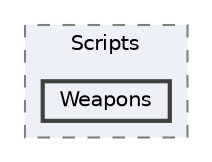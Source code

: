 digraph "C:/Users/David/wkspaces/DuelMe/Assets/Scripts/Weapons"
{
 // LATEX_PDF_SIZE
  bgcolor="transparent";
  edge [fontname=Helvetica,fontsize=10,labelfontname=Helvetica,labelfontsize=10];
  node [fontname=Helvetica,fontsize=10,shape=box,height=0.2,width=0.4];
  compound=true
  subgraph clusterdir_fec50ed601b033b703089ac8922a939c {
    graph [ bgcolor="#edf0f7", pencolor="grey50", label="Scripts", fontname=Helvetica,fontsize=10 style="filled,dashed", URL="dir_fec50ed601b033b703089ac8922a939c.html",tooltip=""]
  dir_c398cab7720f1238d3a7a3aa29aa9fc6 [label="Weapons", fillcolor="#edf0f7", color="grey25", style="filled,bold", URL="dir_c398cab7720f1238d3a7a3aa29aa9fc6.html",tooltip=""];
  }
}
